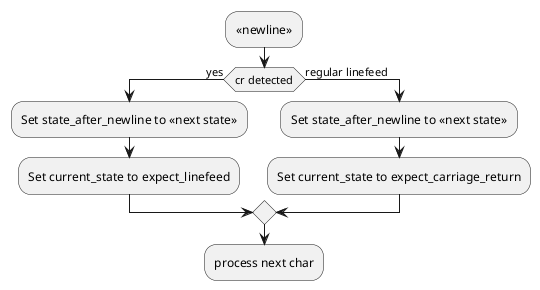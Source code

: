@startuml
hide empty description

:«newline»;
if (cr detected) then (yes)
	:Set state_after_newline to «next state»;
	:Set current_state to expect_linefeed;
else (regular linefeed)
	:Set state_after_newline to «next state»;
	:Set current_state to expect_carriage_return;
endif
:process next char;
@enduml

@startuml
hide empty description
state "<U+00AB>current_state<U+00BB>" as current_state
current_state --> expect_linefeed : \x0d
expect_linefeed : If not \0x0a, decrement pointer
state "<U+00AB>state_after_newline<U+00BB>" as state_after_newline
expect_linefeed --> state_after_newline

current_state --> expect_carriage_return : \x0a
state "<U+00AB>state_after_newline<U+00BB>" as state_after_newline
expect_carriage_return : If not \0x0d, decrement pointer
expect_carriage_return --> state_after_newline
@enduml